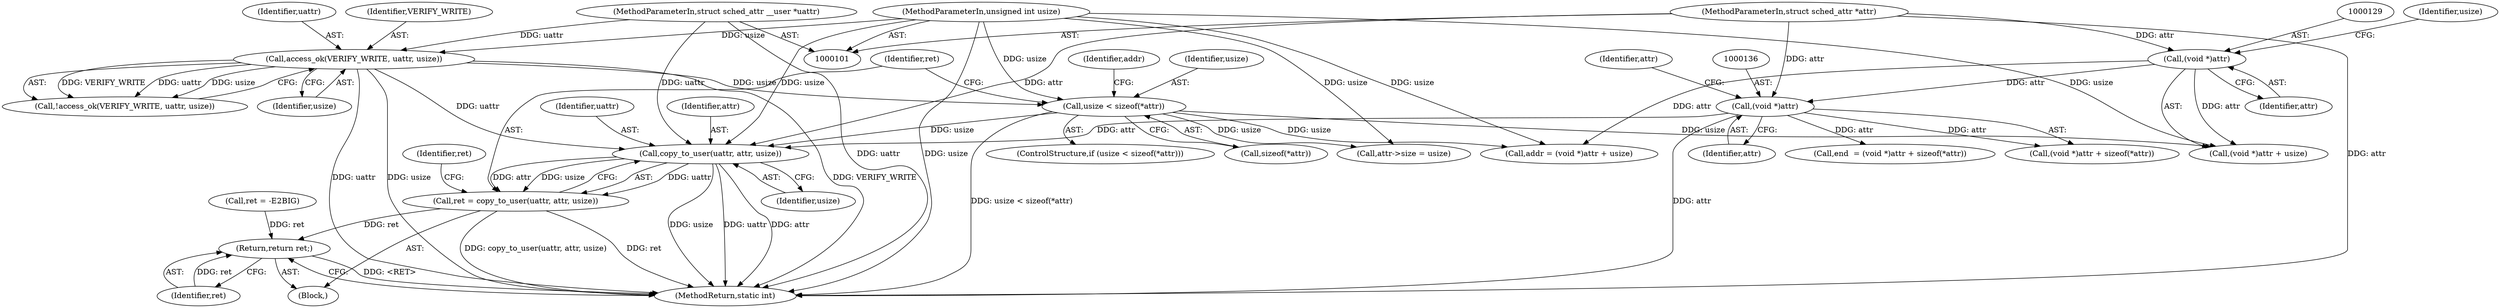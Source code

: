 digraph "0_linux_4efbc454ba68def5ef285b26ebfcfdb605b52755@pointer" {
"1000159" [label="(Call,copy_to_user(uattr, attr, usize))"];
"1000109" [label="(Call,access_ok(VERIFY_WRITE, uattr, usize))"];
"1000102" [label="(MethodParameterIn,struct sched_attr __user *uattr)"];
"1000104" [label="(MethodParameterIn,unsigned int usize)"];
"1000135" [label="(Call,(void *)attr)"];
"1000128" [label="(Call,(void *)attr)"];
"1000103" [label="(MethodParameterIn,struct sched_attr *attr)"];
"1000117" [label="(Call,usize < sizeof(*attr))"];
"1000157" [label="(Call,ret = copy_to_user(uattr, attr, usize))"];
"1000169" [label="(Return,return ret;)"];
"1000128" [label="(Call,(void *)attr)"];
"1000135" [label="(Call,(void *)attr)"];
"1000112" [label="(Identifier,usize)"];
"1000110" [label="(Identifier,VERIFY_WRITE)"];
"1000117" [label="(Call,usize < sizeof(*attr))"];
"1000119" [label="(Call,sizeof(*attr))"];
"1000109" [label="(Call,access_ok(VERIFY_WRITE, uattr, usize))"];
"1000169" [label="(Return,return ret;)"];
"1000108" [label="(Call,!access_ok(VERIFY_WRITE, uattr, usize))"];
"1000170" [label="(Identifier,ret)"];
"1000152" [label="(Call,attr->size = usize)"];
"1000159" [label="(Call,copy_to_user(uattr, attr, usize))"];
"1000140" [label="(Identifier,attr)"];
"1000162" [label="(Identifier,usize)"];
"1000161" [label="(Identifier,attr)"];
"1000125" [label="(Call,addr = (void *)attr + usize)"];
"1000177" [label="(MethodReturn,static int)"];
"1000104" [label="(MethodParameterIn,unsigned int usize)"];
"1000131" [label="(Identifier,usize)"];
"1000160" [label="(Identifier,uattr)"];
"1000116" [label="(ControlStructure,if (usize < sizeof(*attr)))"];
"1000137" [label="(Identifier,attr)"];
"1000164" [label="(Identifier,ret)"];
"1000127" [label="(Call,(void *)attr + usize)"];
"1000132" [label="(Call,end  = (void *)attr + sizeof(*attr))"];
"1000118" [label="(Identifier,usize)"];
"1000105" [label="(Block,)"];
"1000158" [label="(Identifier,ret)"];
"1000103" [label="(MethodParameterIn,struct sched_attr *attr)"];
"1000130" [label="(Identifier,attr)"];
"1000126" [label="(Identifier,addr)"];
"1000157" [label="(Call,ret = copy_to_user(uattr, attr, usize))"];
"1000102" [label="(MethodParameterIn,struct sched_attr __user *uattr)"];
"1000134" [label="(Call,(void *)attr + sizeof(*attr))"];
"1000111" [label="(Identifier,uattr)"];
"1000172" [label="(Call,ret = -E2BIG)"];
"1000159" -> "1000157"  [label="AST: "];
"1000159" -> "1000162"  [label="CFG: "];
"1000160" -> "1000159"  [label="AST: "];
"1000161" -> "1000159"  [label="AST: "];
"1000162" -> "1000159"  [label="AST: "];
"1000157" -> "1000159"  [label="CFG: "];
"1000159" -> "1000177"  [label="DDG: usize"];
"1000159" -> "1000177"  [label="DDG: uattr"];
"1000159" -> "1000177"  [label="DDG: attr"];
"1000159" -> "1000157"  [label="DDG: uattr"];
"1000159" -> "1000157"  [label="DDG: attr"];
"1000159" -> "1000157"  [label="DDG: usize"];
"1000109" -> "1000159"  [label="DDG: uattr"];
"1000102" -> "1000159"  [label="DDG: uattr"];
"1000135" -> "1000159"  [label="DDG: attr"];
"1000103" -> "1000159"  [label="DDG: attr"];
"1000117" -> "1000159"  [label="DDG: usize"];
"1000104" -> "1000159"  [label="DDG: usize"];
"1000109" -> "1000108"  [label="AST: "];
"1000109" -> "1000112"  [label="CFG: "];
"1000110" -> "1000109"  [label="AST: "];
"1000111" -> "1000109"  [label="AST: "];
"1000112" -> "1000109"  [label="AST: "];
"1000108" -> "1000109"  [label="CFG: "];
"1000109" -> "1000177"  [label="DDG: usize"];
"1000109" -> "1000177"  [label="DDG: VERIFY_WRITE"];
"1000109" -> "1000177"  [label="DDG: uattr"];
"1000109" -> "1000108"  [label="DDG: VERIFY_WRITE"];
"1000109" -> "1000108"  [label="DDG: uattr"];
"1000109" -> "1000108"  [label="DDG: usize"];
"1000102" -> "1000109"  [label="DDG: uattr"];
"1000104" -> "1000109"  [label="DDG: usize"];
"1000109" -> "1000117"  [label="DDG: usize"];
"1000102" -> "1000101"  [label="AST: "];
"1000102" -> "1000177"  [label="DDG: uattr"];
"1000104" -> "1000101"  [label="AST: "];
"1000104" -> "1000177"  [label="DDG: usize"];
"1000104" -> "1000117"  [label="DDG: usize"];
"1000104" -> "1000125"  [label="DDG: usize"];
"1000104" -> "1000127"  [label="DDG: usize"];
"1000104" -> "1000152"  [label="DDG: usize"];
"1000135" -> "1000134"  [label="AST: "];
"1000135" -> "1000137"  [label="CFG: "];
"1000136" -> "1000135"  [label="AST: "];
"1000137" -> "1000135"  [label="AST: "];
"1000140" -> "1000135"  [label="CFG: "];
"1000135" -> "1000177"  [label="DDG: attr"];
"1000135" -> "1000132"  [label="DDG: attr"];
"1000135" -> "1000134"  [label="DDG: attr"];
"1000128" -> "1000135"  [label="DDG: attr"];
"1000103" -> "1000135"  [label="DDG: attr"];
"1000128" -> "1000127"  [label="AST: "];
"1000128" -> "1000130"  [label="CFG: "];
"1000129" -> "1000128"  [label="AST: "];
"1000130" -> "1000128"  [label="AST: "];
"1000131" -> "1000128"  [label="CFG: "];
"1000128" -> "1000125"  [label="DDG: attr"];
"1000128" -> "1000127"  [label="DDG: attr"];
"1000103" -> "1000128"  [label="DDG: attr"];
"1000103" -> "1000101"  [label="AST: "];
"1000103" -> "1000177"  [label="DDG: attr"];
"1000117" -> "1000116"  [label="AST: "];
"1000117" -> "1000119"  [label="CFG: "];
"1000118" -> "1000117"  [label="AST: "];
"1000119" -> "1000117"  [label="AST: "];
"1000126" -> "1000117"  [label="CFG: "];
"1000158" -> "1000117"  [label="CFG: "];
"1000117" -> "1000177"  [label="DDG: usize < sizeof(*attr)"];
"1000117" -> "1000125"  [label="DDG: usize"];
"1000117" -> "1000127"  [label="DDG: usize"];
"1000117" -> "1000152"  [label="DDG: usize"];
"1000157" -> "1000105"  [label="AST: "];
"1000158" -> "1000157"  [label="AST: "];
"1000164" -> "1000157"  [label="CFG: "];
"1000157" -> "1000177"  [label="DDG: copy_to_user(uattr, attr, usize)"];
"1000157" -> "1000177"  [label="DDG: ret"];
"1000157" -> "1000169"  [label="DDG: ret"];
"1000169" -> "1000105"  [label="AST: "];
"1000169" -> "1000170"  [label="CFG: "];
"1000170" -> "1000169"  [label="AST: "];
"1000177" -> "1000169"  [label="CFG: "];
"1000169" -> "1000177"  [label="DDG: <RET>"];
"1000170" -> "1000169"  [label="DDG: ret"];
"1000172" -> "1000169"  [label="DDG: ret"];
}
